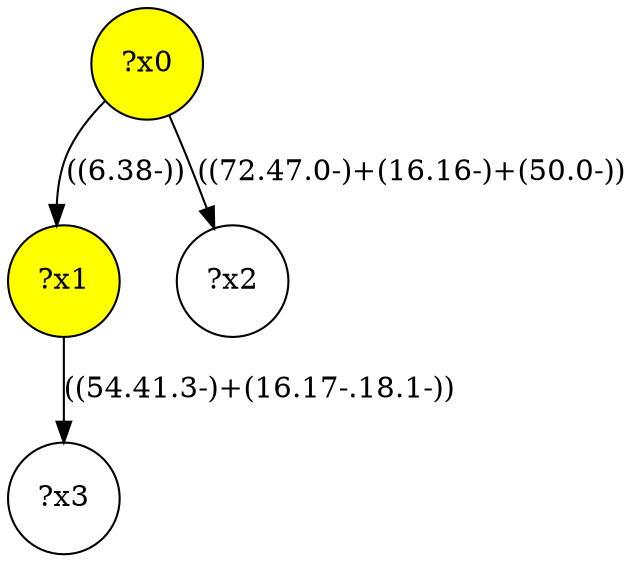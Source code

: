 digraph g {
	x0 [fillcolor="yellow", style="filled," shape=circle, label="?x0"];
	x1 [fillcolor="yellow", style="filled," shape=circle, label="?x1"];
	x0 -> x1 [label="((6.38-))"];
	x2 [shape=circle, label="?x2"];
	x0 -> x2 [label="((72.47.0-)+(16.16-)+(50.0-))"];
	x3 [shape=circle, label="?x3"];
	x1 -> x3 [label="((54.41.3-)+(16.17-.18.1-))"];
}
